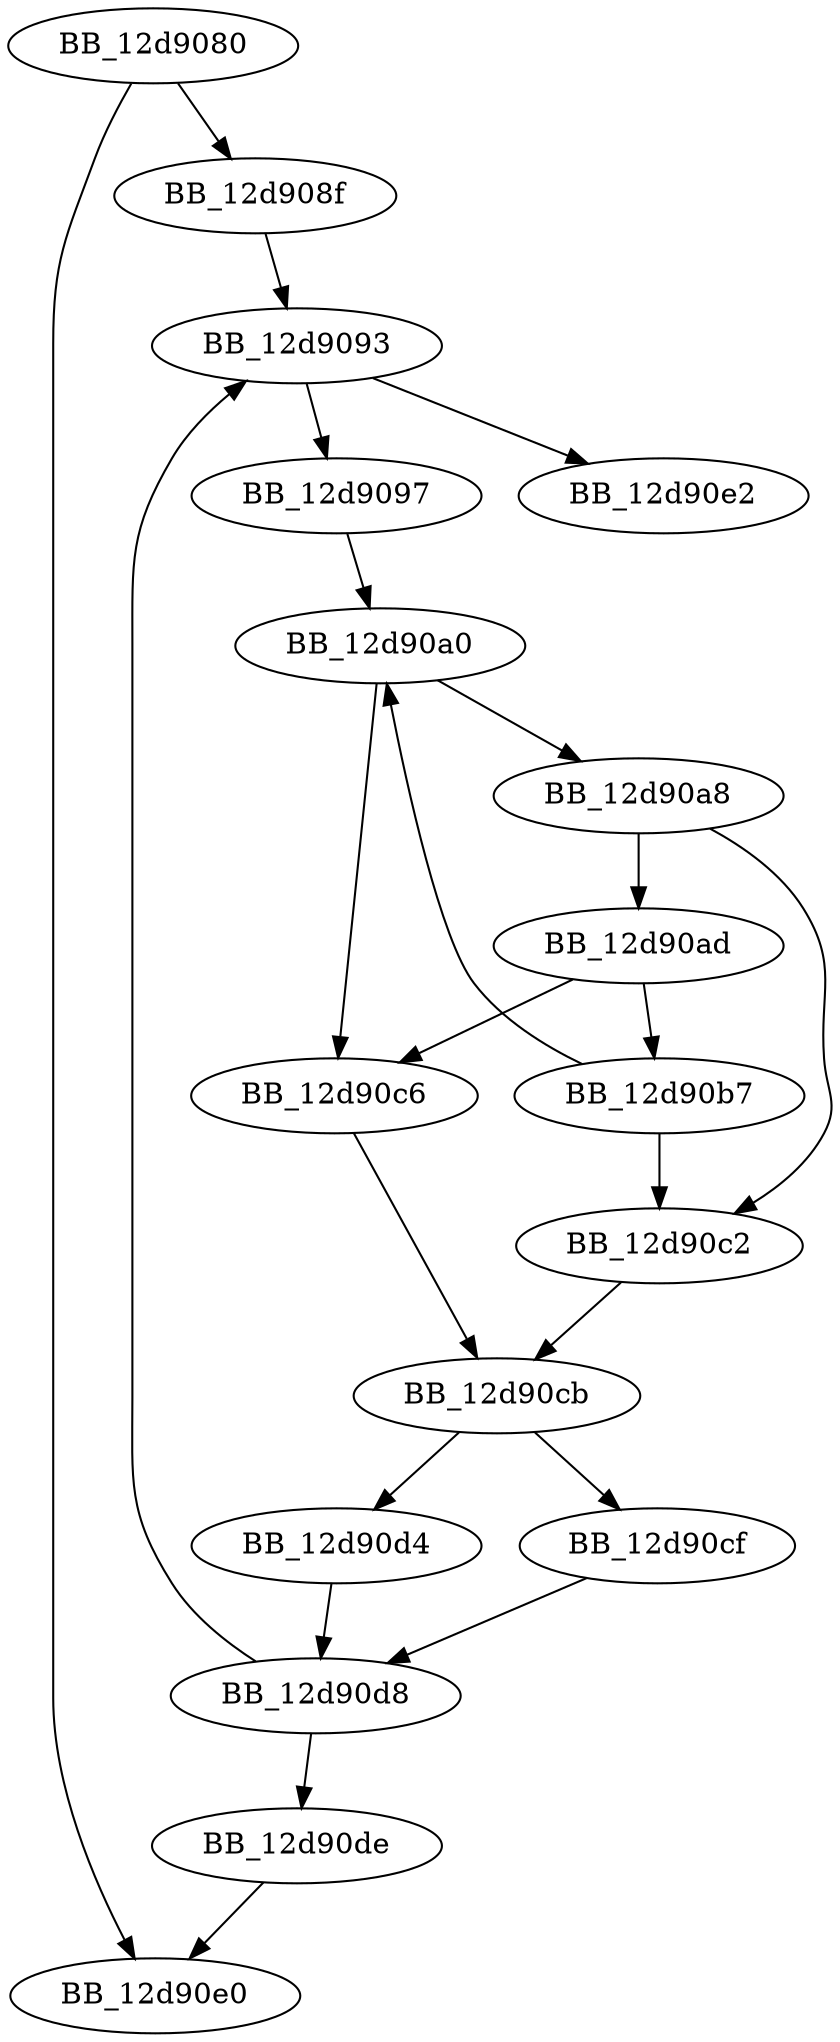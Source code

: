 DiGraph sub_12D9080{
BB_12d9080->BB_12d908f
BB_12d9080->BB_12d90e0
BB_12d908f->BB_12d9093
BB_12d9093->BB_12d9097
BB_12d9093->BB_12d90e2
BB_12d9097->BB_12d90a0
BB_12d90a0->BB_12d90a8
BB_12d90a0->BB_12d90c6
BB_12d90a8->BB_12d90ad
BB_12d90a8->BB_12d90c2
BB_12d90ad->BB_12d90b7
BB_12d90ad->BB_12d90c6
BB_12d90b7->BB_12d90a0
BB_12d90b7->BB_12d90c2
BB_12d90c2->BB_12d90cb
BB_12d90c6->BB_12d90cb
BB_12d90cb->BB_12d90cf
BB_12d90cb->BB_12d90d4
BB_12d90cf->BB_12d90d8
BB_12d90d4->BB_12d90d8
BB_12d90d8->BB_12d9093
BB_12d90d8->BB_12d90de
BB_12d90de->BB_12d90e0
}
